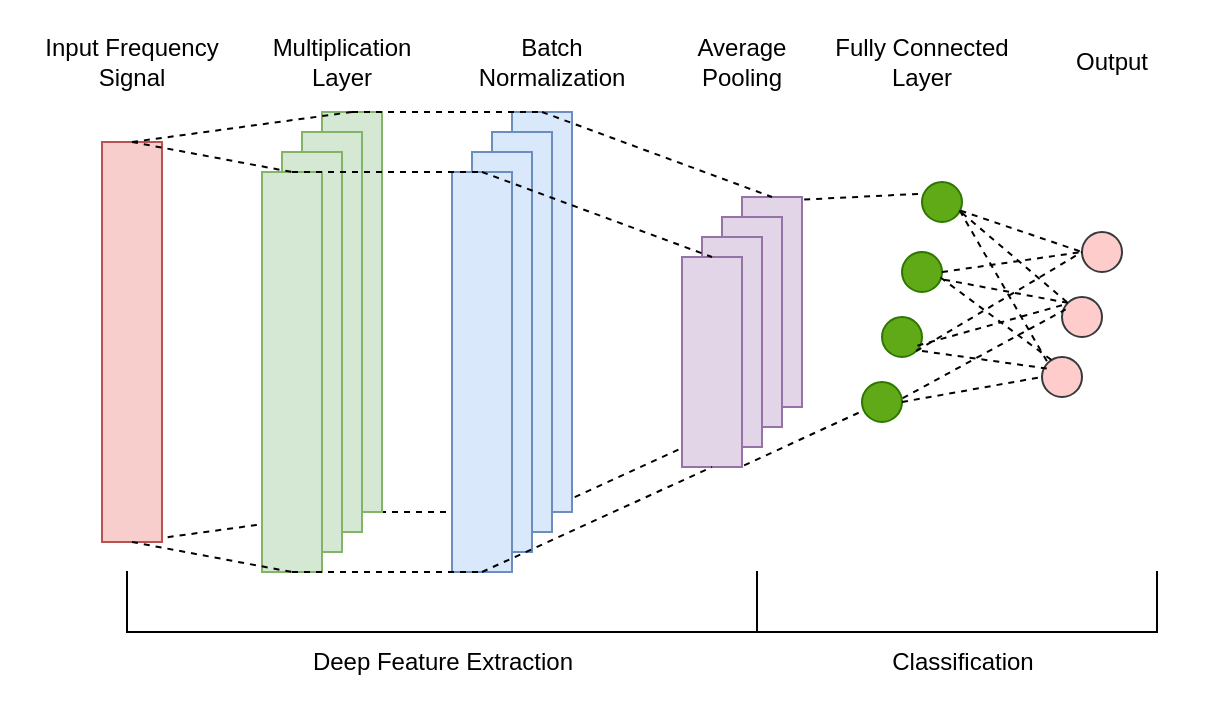 <mxfile pages="1" version="11.2.8" type="github"><diagram id="eGWpaeMBwCSrlQ4xf-Se" name="Page-1"><mxGraphModel dx="934" dy="464" grid="1" gridSize="10" guides="1" tooltips="1" connect="1" arrows="1" fold="1" page="1" pageScale="1" pageWidth="827" pageHeight="1169" math="0" shadow="0"><root><mxCell id="0"/><mxCell id="1" parent="0"/><mxCell id="CJAjEIcplmejO2o8FF8V-83" value="" style="rounded=0;whiteSpace=wrap;html=1;fontColor=#99FF99;strokeColor=#FFFFFF;gradientColor=none;fillColor=#ffffff;" vertex="1" parent="1"><mxGeometry x="100" y="50" width="610" height="350" as="geometry"/></mxCell><mxCell id="CJAjEIcplmejO2o8FF8V-37" value="" style="endArrow=none;dashed=1;html=1;entryX=0.5;entryY=1;entryDx=0;entryDy=0;exitX=0.5;exitY=1;exitDx=0;exitDy=0;" edge="1" parent="1" source="CJAjEIcplmejO2o8FF8V-20" target="CJAjEIcplmejO2o8FF8V-16"><mxGeometry width="50" height="50" relative="1" as="geometry"><mxPoint x="360" y="155" as="sourcePoint"/><mxPoint x="475" y="197.5" as="targetPoint"/></mxGeometry></mxCell><mxCell id="CJAjEIcplmejO2o8FF8V-31" value="" style="endArrow=none;dashed=1;html=1;entryX=0.5;entryY=1;entryDx=0;entryDy=0;exitX=0.5;exitY=1;exitDx=0;exitDy=0;" edge="1" parent="1" source="CJAjEIcplmejO2o8FF8V-20" target="CJAjEIcplmejO2o8FF8V-8"><mxGeometry width="50" height="50" relative="1" as="geometry"><mxPoint x="295" y="125" as="sourcePoint"/><mxPoint x="390" y="125" as="targetPoint"/></mxGeometry></mxCell><mxCell id="CJAjEIcplmejO2o8FF8V-13" value="" style="endArrow=none;dashed=1;html=1;entryX=0.5;entryY=1;entryDx=0;entryDy=0;exitX=0.5;exitY=1;exitDx=0;exitDy=0;" edge="1" parent="1" source="CJAjEIcplmejO2o8FF8V-1" target="CJAjEIcplmejO2o8FF8V-8"><mxGeometry width="50" height="50" relative="1" as="geometry"><mxPoint x="165" y="150" as="sourcePoint"/><mxPoint x="305" y="165" as="targetPoint"/></mxGeometry></mxCell><mxCell id="CJAjEIcplmejO2o8FF8V-1" value="" style="rounded=0;whiteSpace=wrap;html=1;fillColor=#f8cecc;strokeColor=#b85450;" vertex="1" parent="1"><mxGeometry x="150" y="120" width="30" height="200" as="geometry"/></mxCell><mxCell id="CJAjEIcplmejO2o8FF8V-2" value="Input Frequency &lt;br&gt;Signal" style="text;html=1;strokeColor=none;fillColor=none;align=center;verticalAlign=middle;whiteSpace=wrap;rounded=0;" vertex="1" parent="1"><mxGeometry x="120" y="70" width="90" height="20" as="geometry"/></mxCell><mxCell id="CJAjEIcplmejO2o8FF8V-8" value="" style="rounded=0;whiteSpace=wrap;html=1;fillColor=#d5e8d4;strokeColor=#82b366;" vertex="1" parent="1"><mxGeometry x="260" y="105" width="30" height="200" as="geometry"/></mxCell><mxCell id="CJAjEIcplmejO2o8FF8V-5" value="" style="rounded=0;whiteSpace=wrap;html=1;fillColor=#d5e8d4;strokeColor=#82b366;" vertex="1" parent="1"><mxGeometry x="250" y="115" width="30" height="200" as="geometry"/></mxCell><mxCell id="CJAjEIcplmejO2o8FF8V-6" value="" style="rounded=0;whiteSpace=wrap;html=1;fillColor=#d5e8d4;strokeColor=#82b366;" vertex="1" parent="1"><mxGeometry x="240" y="125" width="30" height="200" as="geometry"/></mxCell><mxCell id="CJAjEIcplmejO2o8FF8V-7" value="" style="rounded=0;whiteSpace=wrap;html=1;fillColor=#d5e8d4;strokeColor=#82b366;" vertex="1" parent="1"><mxGeometry x="230" y="135" width="30" height="200" as="geometry"/></mxCell><mxCell id="CJAjEIcplmejO2o8FF8V-9" value="" style="endArrow=none;dashed=1;html=1;entryX=0.5;entryY=0;entryDx=0;entryDy=0;exitX=0.5;exitY=0;exitDx=0;exitDy=0;" edge="1" parent="1" source="CJAjEIcplmejO2o8FF8V-1" target="CJAjEIcplmejO2o8FF8V-7"><mxGeometry width="50" height="50" relative="1" as="geometry"><mxPoint x="160" y="170" as="sourcePoint"/><mxPoint x="210" y="120" as="targetPoint"/></mxGeometry></mxCell><mxCell id="CJAjEIcplmejO2o8FF8V-10" value="" style="endArrow=none;dashed=1;html=1;entryX=0.5;entryY=1;entryDx=0;entryDy=0;exitX=0.5;exitY=1;exitDx=0;exitDy=0;" edge="1" parent="1" source="CJAjEIcplmejO2o8FF8V-1" target="CJAjEIcplmejO2o8FF8V-7"><mxGeometry width="50" height="50" relative="1" as="geometry"><mxPoint x="145" y="130" as="sourcePoint"/><mxPoint x="285" y="145" as="targetPoint"/></mxGeometry></mxCell><mxCell id="CJAjEIcplmejO2o8FF8V-12" value="" style="endArrow=none;dashed=1;html=1;entryX=0.5;entryY=0;entryDx=0;entryDy=0;exitX=0.5;exitY=0;exitDx=0;exitDy=0;" edge="1" parent="1" source="CJAjEIcplmejO2o8FF8V-1" target="CJAjEIcplmejO2o8FF8V-8"><mxGeometry width="50" height="50" relative="1" as="geometry"><mxPoint x="155" y="140" as="sourcePoint"/><mxPoint x="295" y="155" as="targetPoint"/></mxGeometry></mxCell><mxCell id="CJAjEIcplmejO2o8FF8V-16" value="" style="rounded=0;whiteSpace=wrap;html=1;fillColor=#e1d5e7;strokeColor=#9673a6;" vertex="1" parent="1"><mxGeometry x="470" y="147.5" width="30" height="105" as="geometry"/></mxCell><mxCell id="CJAjEIcplmejO2o8FF8V-17" value="" style="rounded=0;whiteSpace=wrap;html=1;fillColor=#e1d5e7;strokeColor=#9673a6;" vertex="1" parent="1"><mxGeometry x="460" y="157.5" width="30" height="105" as="geometry"/></mxCell><mxCell id="CJAjEIcplmejO2o8FF8V-18" value="" style="rounded=0;whiteSpace=wrap;html=1;fillColor=#e1d5e7;strokeColor=#9673a6;" vertex="1" parent="1"><mxGeometry x="450" y="167.5" width="30" height="105" as="geometry"/></mxCell><mxCell id="CJAjEIcplmejO2o8FF8V-19" value="" style="rounded=0;whiteSpace=wrap;html=1;fillColor=#e1d5e7;strokeColor=#9673a6;" vertex="1" parent="1"><mxGeometry x="440" y="177.5" width="30" height="105" as="geometry"/></mxCell><mxCell id="CJAjEIcplmejO2o8FF8V-20" value="" style="rounded=0;whiteSpace=wrap;html=1;fillColor=#dae8fc;strokeColor=#6c8ebf;" vertex="1" parent="1"><mxGeometry x="355" y="105" width="30" height="200" as="geometry"/></mxCell><mxCell id="CJAjEIcplmejO2o8FF8V-24" value="Multiplication&lt;br&gt;Layer" style="text;html=1;strokeColor=none;fillColor=none;align=center;verticalAlign=middle;whiteSpace=wrap;rounded=0;" vertex="1" parent="1"><mxGeometry x="230" y="70" width="80" height="20" as="geometry"/></mxCell><mxCell id="CJAjEIcplmejO2o8FF8V-26" value="Batch&lt;br&gt;Normalization" style="text;html=1;strokeColor=none;fillColor=none;align=center;verticalAlign=middle;whiteSpace=wrap;rounded=0;" vertex="1" parent="1"><mxGeometry x="330" y="70" width="90" height="20" as="geometry"/></mxCell><mxCell id="CJAjEIcplmejO2o8FF8V-21" value="" style="rounded=0;whiteSpace=wrap;html=1;fillColor=#dae8fc;strokeColor=#6c8ebf;" vertex="1" parent="1"><mxGeometry x="345" y="115" width="30" height="200" as="geometry"/></mxCell><mxCell id="CJAjEIcplmejO2o8FF8V-22" value="" style="rounded=0;whiteSpace=wrap;html=1;fillColor=#dae8fc;strokeColor=#6c8ebf;" vertex="1" parent="1"><mxGeometry x="335" y="125" width="30" height="200" as="geometry"/></mxCell><mxCell id="CJAjEIcplmejO2o8FF8V-23" value="" style="rounded=0;whiteSpace=wrap;html=1;fillColor=#dae8fc;strokeColor=#6c8ebf;" vertex="1" parent="1"><mxGeometry x="325" y="135" width="30" height="200" as="geometry"/></mxCell><mxCell id="CJAjEIcplmejO2o8FF8V-29" value="" style="endArrow=none;dashed=1;html=1;entryX=0.5;entryY=0;entryDx=0;entryDy=0;exitX=0.5;exitY=0;exitDx=0;exitDy=0;" edge="1" parent="1" source="CJAjEIcplmejO2o8FF8V-8" target="CJAjEIcplmejO2o8FF8V-20"><mxGeometry width="50" height="50" relative="1" as="geometry"><mxPoint x="410" y="120" as="sourcePoint"/><mxPoint x="460" y="70" as="targetPoint"/></mxGeometry></mxCell><mxCell id="CJAjEIcplmejO2o8FF8V-30" value="" style="endArrow=none;dashed=1;html=1;entryX=0.5;entryY=0;entryDx=0;entryDy=0;exitX=0.5;exitY=0;exitDx=0;exitDy=0;" edge="1" parent="1" source="CJAjEIcplmejO2o8FF8V-7" target="CJAjEIcplmejO2o8FF8V-23"><mxGeometry width="50" height="50" relative="1" as="geometry"><mxPoint x="285" y="115" as="sourcePoint"/><mxPoint x="380" y="115" as="targetPoint"/></mxGeometry></mxCell><mxCell id="CJAjEIcplmejO2o8FF8V-32" value="" style="endArrow=none;dashed=1;html=1;entryX=0.5;entryY=1;entryDx=0;entryDy=0;exitX=0.5;exitY=1;exitDx=0;exitDy=0;" edge="1" parent="1" source="CJAjEIcplmejO2o8FF8V-7" target="CJAjEIcplmejO2o8FF8V-23"><mxGeometry width="50" height="50" relative="1" as="geometry"><mxPoint x="305" y="135" as="sourcePoint"/><mxPoint x="400" y="135" as="targetPoint"/></mxGeometry></mxCell><mxCell id="CJAjEIcplmejO2o8FF8V-33" value="" style="endArrow=none;dashed=1;html=1;entryX=0.5;entryY=0;entryDx=0;entryDy=0;exitX=0.5;exitY=0;exitDx=0;exitDy=0;" edge="1" parent="1" source="CJAjEIcplmejO2o8FF8V-23" target="CJAjEIcplmejO2o8FF8V-19"><mxGeometry width="50" height="50" relative="1" as="geometry"><mxPoint x="315" y="145" as="sourcePoint"/><mxPoint x="410" y="145" as="targetPoint"/></mxGeometry></mxCell><mxCell id="CJAjEIcplmejO2o8FF8V-34" value="" style="endArrow=none;dashed=1;html=1;entryX=0.5;entryY=1;entryDx=0;entryDy=0;exitX=0.5;exitY=1;exitDx=0;exitDy=0;" edge="1" parent="1" source="CJAjEIcplmejO2o8FF8V-23" target="CJAjEIcplmejO2o8FF8V-19"><mxGeometry width="50" height="50" relative="1" as="geometry"><mxPoint x="325" y="155" as="sourcePoint"/><mxPoint x="420" y="155" as="targetPoint"/></mxGeometry></mxCell><mxCell id="CJAjEIcplmejO2o8FF8V-35" value="Average&lt;br&gt;Pooling" style="text;html=1;strokeColor=none;fillColor=none;align=center;verticalAlign=middle;whiteSpace=wrap;rounded=0;" vertex="1" parent="1"><mxGeometry x="440" y="70" width="60" height="20" as="geometry"/></mxCell><mxCell id="CJAjEIcplmejO2o8FF8V-36" value="" style="endArrow=none;dashed=1;html=1;entryX=0.5;entryY=0;entryDx=0;entryDy=0;exitX=0.5;exitY=0;exitDx=0;exitDy=0;" edge="1" parent="1" source="CJAjEIcplmejO2o8FF8V-20" target="CJAjEIcplmejO2o8FF8V-16"><mxGeometry width="50" height="50" relative="1" as="geometry"><mxPoint x="350" y="145" as="sourcePoint"/><mxPoint x="465" y="187.5" as="targetPoint"/></mxGeometry></mxCell><mxCell id="CJAjEIcplmejO2o8FF8V-39" value="Fully Connected&lt;br&gt;Layer" style="text;html=1;strokeColor=none;fillColor=none;align=center;verticalAlign=middle;whiteSpace=wrap;rounded=0;" vertex="1" parent="1"><mxGeometry x="510" y="70" width="100" height="20" as="geometry"/></mxCell><mxCell id="CJAjEIcplmejO2o8FF8V-41" value="" style="ellipse;whiteSpace=wrap;html=1;aspect=fixed;fillColor=#60a917;strokeColor=#2D7600;fontColor=#ffffff;" vertex="1" parent="1"><mxGeometry x="550" y="175" width="20" height="20" as="geometry"/></mxCell><mxCell id="CJAjEIcplmejO2o8FF8V-44" value="" style="ellipse;whiteSpace=wrap;html=1;aspect=fixed;fillColor=#60a917;strokeColor=#2D7600;fontColor=#ffffff;" vertex="1" parent="1"><mxGeometry x="530" y="240" width="20" height="20" as="geometry"/></mxCell><mxCell id="CJAjEIcplmejO2o8FF8V-54" value="" style="endArrow=none;dashed=1;html=1;entryX=-0.045;entryY=0.296;entryDx=0;entryDy=0;exitX=1.036;exitY=0.012;exitDx=0;exitDy=0;exitPerimeter=0;entryPerimeter=0;" edge="1" parent="1" source="CJAjEIcplmejO2o8FF8V-16" target="CJAjEIcplmejO2o8FF8V-57"><mxGeometry width="50" height="50" relative="1" as="geometry"><mxPoint x="540" y="180" as="sourcePoint"/><mxPoint x="590" y="130" as="targetPoint"/></mxGeometry></mxCell><mxCell id="CJAjEIcplmejO2o8FF8V-55" value="" style="endArrow=none;dashed=1;html=1;exitX=1.036;exitY=0.992;exitDx=0;exitDy=0;exitPerimeter=0;" edge="1" parent="1" source="CJAjEIcplmejO2o8FF8V-19" target="CJAjEIcplmejO2o8FF8V-44"><mxGeometry width="50" height="50" relative="1" as="geometry"><mxPoint x="511.08" y="158.76" as="sourcePoint"/><mxPoint x="630" y="180" as="targetPoint"/></mxGeometry></mxCell><mxCell id="CJAjEIcplmejO2o8FF8V-56" value="Output" style="text;html=1;strokeColor=none;fillColor=none;align=center;verticalAlign=middle;whiteSpace=wrap;rounded=0;" vertex="1" parent="1"><mxGeometry x="630" y="70" width="50" height="20" as="geometry"/></mxCell><mxCell id="CJAjEIcplmejO2o8FF8V-57" value="" style="ellipse;whiteSpace=wrap;html=1;aspect=fixed;fontStyle=1;fillColor=#60a917;strokeColor=#2D7600;fontColor=#ffffff;" vertex="1" parent="1"><mxGeometry x="560" y="140" width="20" height="20" as="geometry"/></mxCell><mxCell id="CJAjEIcplmejO2o8FF8V-58" value="" style="ellipse;whiteSpace=wrap;html=1;aspect=fixed;fontStyle=1;fillColor=#60a917;strokeColor=#2D7600;fontColor=#ffffff;" vertex="1" parent="1"><mxGeometry x="540" y="207.5" width="20" height="20" as="geometry"/></mxCell><mxCell id="CJAjEIcplmejO2o8FF8V-59" value="" style="ellipse;whiteSpace=wrap;html=1;aspect=fixed;fontStyle=1;fillColor=#ffcccc;strokeColor=#36393d;" vertex="1" parent="1"><mxGeometry x="640" y="165" width="20" height="20" as="geometry"/></mxCell><mxCell id="CJAjEIcplmejO2o8FF8V-60" value="" style="ellipse;whiteSpace=wrap;html=1;aspect=fixed;fillColor=#ffcccc;strokeColor=#36393d;" vertex="1" parent="1"><mxGeometry x="630" y="197.5" width="20" height="20" as="geometry"/></mxCell><mxCell id="CJAjEIcplmejO2o8FF8V-61" value="" style="ellipse;whiteSpace=wrap;html=1;aspect=fixed;fillColor=#ffcccc;strokeColor=#36393d;" vertex="1" parent="1"><mxGeometry x="620" y="227.5" width="20" height="20" as="geometry"/></mxCell><mxCell id="CJAjEIcplmejO2o8FF8V-64" value="" style="endArrow=none;dashed=1;html=1;entryX=0;entryY=0.5;entryDx=0;entryDy=0;exitX=0.961;exitY=0.715;exitDx=0;exitDy=0;exitPerimeter=0;" edge="1" parent="1" source="CJAjEIcplmejO2o8FF8V-57" target="CJAjEIcplmejO2o8FF8V-59"><mxGeometry width="50" height="50" relative="1" as="geometry"><mxPoint x="590" y="187.5" as="sourcePoint"/><mxPoint x="640" y="137.5" as="targetPoint"/></mxGeometry></mxCell><mxCell id="CJAjEIcplmejO2o8FF8V-65" value="" style="endArrow=none;dashed=1;html=1;entryX=0;entryY=0;entryDx=0;entryDy=0;exitX=0.998;exitY=0.771;exitDx=0;exitDy=0;exitPerimeter=0;" edge="1" parent="1" source="CJAjEIcplmejO2o8FF8V-57" target="CJAjEIcplmejO2o8FF8V-60"><mxGeometry width="50" height="50" relative="1" as="geometry"><mxPoint x="599.22" y="161.8" as="sourcePoint"/><mxPoint x="640" y="187.5" as="targetPoint"/></mxGeometry></mxCell><mxCell id="CJAjEIcplmejO2o8FF8V-66" value="" style="endArrow=none;dashed=1;html=1;entryX=0;entryY=0;entryDx=0;entryDy=0;exitX=0.943;exitY=0.715;exitDx=0;exitDy=0;exitPerimeter=0;" edge="1" parent="1" source="CJAjEIcplmejO2o8FF8V-57" target="CJAjEIcplmejO2o8FF8V-61"><mxGeometry width="50" height="50" relative="1" as="geometry"><mxPoint x="599.96" y="162.92" as="sourcePoint"/><mxPoint x="622.929" y="210.429" as="targetPoint"/></mxGeometry></mxCell><mxCell id="CJAjEIcplmejO2o8FF8V-67" value="" style="endArrow=none;dashed=1;html=1;entryX=0;entryY=0.5;entryDx=0;entryDy=0;exitX=1;exitY=0.5;exitDx=0;exitDy=0;" edge="1" parent="1" source="CJAjEIcplmejO2o8FF8V-41" target="CJAjEIcplmejO2o8FF8V-59"><mxGeometry width="50" height="50" relative="1" as="geometry"><mxPoint x="598.86" y="161.8" as="sourcePoint"/><mxPoint x="602.929" y="240.429" as="targetPoint"/></mxGeometry></mxCell><mxCell id="CJAjEIcplmejO2o8FF8V-68" value="" style="endArrow=none;dashed=1;html=1;entryX=0;entryY=0;entryDx=0;entryDy=0;exitX=1.054;exitY=0.692;exitDx=0;exitDy=0;exitPerimeter=0;" edge="1" parent="1" source="CJAjEIcplmejO2o8FF8V-41" target="CJAjEIcplmejO2o8FF8V-60"><mxGeometry width="50" height="50" relative="1" as="geometry"><mxPoint x="580" y="195" as="sourcePoint"/><mxPoint x="640" y="187.5" as="targetPoint"/></mxGeometry></mxCell><mxCell id="CJAjEIcplmejO2o8FF8V-69" value="" style="endArrow=none;dashed=1;html=1;entryX=0.276;entryY=0.104;entryDx=0;entryDy=0;exitX=0.961;exitY=0.636;exitDx=0;exitDy=0;entryPerimeter=0;exitPerimeter=0;" edge="1" parent="1" source="CJAjEIcplmejO2o8FF8V-41" target="CJAjEIcplmejO2o8FF8V-61"><mxGeometry width="50" height="50" relative="1" as="geometry"><mxPoint x="590" y="205" as="sourcePoint"/><mxPoint x="650" y="197.5" as="targetPoint"/></mxGeometry></mxCell><mxCell id="CJAjEIcplmejO2o8FF8V-70" value="" style="endArrow=none;dashed=1;html=1;entryX=0.128;entryY=0.289;entryDx=0;entryDy=0;entryPerimeter=0;" edge="1" parent="1" target="CJAjEIcplmejO2o8FF8V-61"><mxGeometry width="50" height="50" relative="1" as="geometry"><mxPoint x="560" y="224.5" as="sourcePoint"/><mxPoint x="660" y="207.5" as="targetPoint"/></mxGeometry></mxCell><mxCell id="CJAjEIcplmejO2o8FF8V-71" value="" style="endArrow=none;dashed=1;html=1;entryX=0;entryY=0.5;entryDx=0;entryDy=0;exitX=1;exitY=1;exitDx=0;exitDy=0;" edge="1" parent="1" source="CJAjEIcplmejO2o8FF8V-58" target="CJAjEIcplmejO2o8FF8V-59"><mxGeometry width="50" height="50" relative="1" as="geometry"><mxPoint x="560.7" y="234.02" as="sourcePoint"/><mxPoint x="602.56" y="243.28" as="targetPoint"/></mxGeometry></mxCell><mxCell id="CJAjEIcplmejO2o8FF8V-72" value="" style="endArrow=none;dashed=1;html=1;entryX=0.035;entryY=0.197;entryDx=0;entryDy=0;exitX=0.887;exitY=0.715;exitDx=0;exitDy=0;entryPerimeter=0;exitPerimeter=0;" edge="1" parent="1" source="CJAjEIcplmejO2o8FF8V-58" target="CJAjEIcplmejO2o8FF8V-60"><mxGeometry width="50" height="50" relative="1" as="geometry"><mxPoint x="570.7" y="244.02" as="sourcePoint"/><mxPoint x="612.56" y="253.28" as="targetPoint"/></mxGeometry></mxCell><mxCell id="CJAjEIcplmejO2o8FF8V-73" value="" style="endArrow=none;dashed=1;html=1;entryX=0;entryY=0.5;entryDx=0;entryDy=0;exitX=1;exitY=0.5;exitDx=0;exitDy=0;" edge="1" parent="1" source="CJAjEIcplmejO2o8FF8V-44" target="CJAjEIcplmejO2o8FF8V-61"><mxGeometry width="50" height="50" relative="1" as="geometry"><mxPoint x="580.7" y="254.02" as="sourcePoint"/><mxPoint x="622.56" y="263.28" as="targetPoint"/></mxGeometry></mxCell><mxCell id="CJAjEIcplmejO2o8FF8V-74" value="" style="endArrow=none;dashed=1;html=1;entryX=0.091;entryY=0.308;entryDx=0;entryDy=0;exitX=1.017;exitY=0.405;exitDx=0;exitDy=0;entryPerimeter=0;exitPerimeter=0;" edge="1" parent="1" source="CJAjEIcplmejO2o8FF8V-44" target="CJAjEIcplmejO2o8FF8V-60"><mxGeometry width="50" height="50" relative="1" as="geometry"><mxPoint x="590.7" y="264.02" as="sourcePoint"/><mxPoint x="632.56" y="273.28" as="targetPoint"/></mxGeometry></mxCell><mxCell id="CJAjEIcplmejO2o8FF8V-76" value="" style="shape=partialRectangle;whiteSpace=wrap;html=1;bottom=1;right=1;left=1;top=0;fillColor=none;routingCenterX=-0.5;fontColor=#99FF99;" vertex="1" parent="1"><mxGeometry x="162.5" y="335" width="315" height="30" as="geometry"/></mxCell><mxCell id="CJAjEIcplmejO2o8FF8V-78" value="" style="shape=partialRectangle;whiteSpace=wrap;html=1;bottom=1;right=1;left=1;top=0;fillColor=none;routingCenterX=-0.5;fontColor=#99FF99;" vertex="1" parent="1"><mxGeometry x="477.5" y="335" width="200" height="30" as="geometry"/></mxCell><mxCell id="CJAjEIcplmejO2o8FF8V-81" value="Deep Feature Extraction" style="text;html=1;strokeColor=none;fillColor=none;align=center;verticalAlign=middle;whiteSpace=wrap;rounded=0;" vertex="1" parent="1"><mxGeometry x="242.5" y="370" width="155" height="20" as="geometry"/></mxCell><mxCell id="CJAjEIcplmejO2o8FF8V-82" value="Classification" style="text;html=1;strokeColor=none;fillColor=none;align=center;verticalAlign=middle;whiteSpace=wrap;rounded=0;" vertex="1" parent="1"><mxGeometry x="502.5" y="370" width="155" height="20" as="geometry"/></mxCell></root></mxGraphModel></diagram></mxfile>